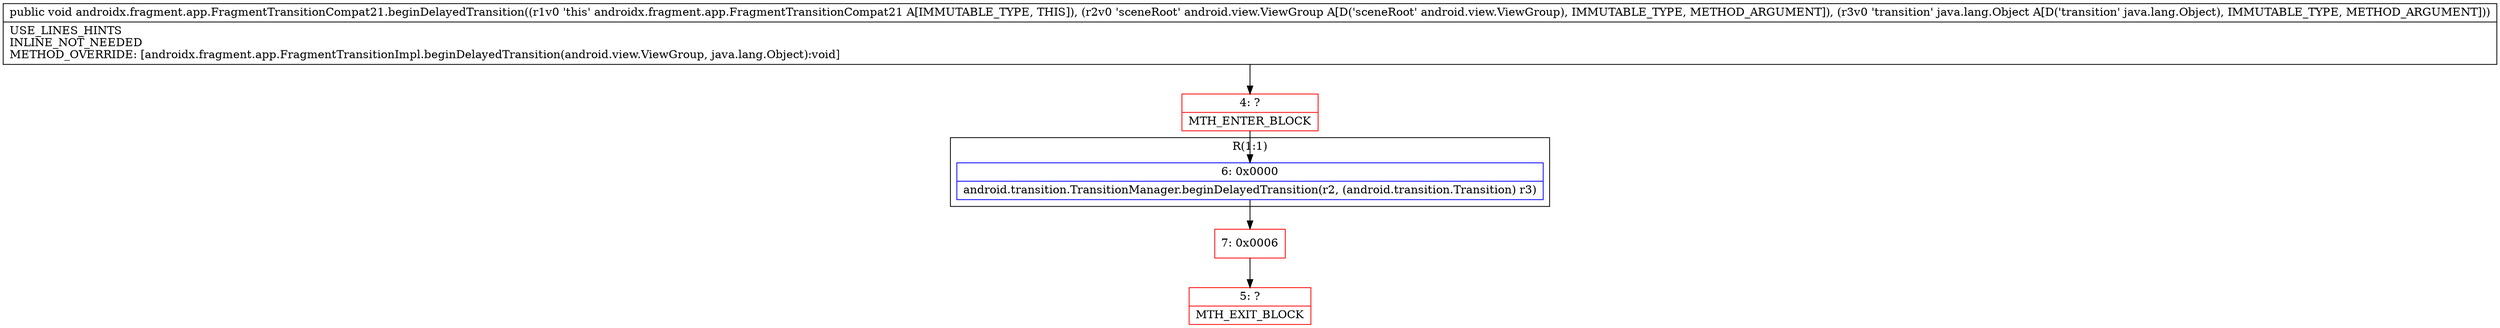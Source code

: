 digraph "CFG forandroidx.fragment.app.FragmentTransitionCompat21.beginDelayedTransition(Landroid\/view\/ViewGroup;Ljava\/lang\/Object;)V" {
subgraph cluster_Region_253214591 {
label = "R(1:1)";
node [shape=record,color=blue];
Node_6 [shape=record,label="{6\:\ 0x0000|android.transition.TransitionManager.beginDelayedTransition(r2, (android.transition.Transition) r3)\l}"];
}
Node_4 [shape=record,color=red,label="{4\:\ ?|MTH_ENTER_BLOCK\l}"];
Node_7 [shape=record,color=red,label="{7\:\ 0x0006}"];
Node_5 [shape=record,color=red,label="{5\:\ ?|MTH_EXIT_BLOCK\l}"];
MethodNode[shape=record,label="{public void androidx.fragment.app.FragmentTransitionCompat21.beginDelayedTransition((r1v0 'this' androidx.fragment.app.FragmentTransitionCompat21 A[IMMUTABLE_TYPE, THIS]), (r2v0 'sceneRoot' android.view.ViewGroup A[D('sceneRoot' android.view.ViewGroup), IMMUTABLE_TYPE, METHOD_ARGUMENT]), (r3v0 'transition' java.lang.Object A[D('transition' java.lang.Object), IMMUTABLE_TYPE, METHOD_ARGUMENT]))  | USE_LINES_HINTS\lINLINE_NOT_NEEDED\lMETHOD_OVERRIDE: [androidx.fragment.app.FragmentTransitionImpl.beginDelayedTransition(android.view.ViewGroup, java.lang.Object):void]\l}"];
MethodNode -> Node_4;Node_6 -> Node_7;
Node_4 -> Node_6;
Node_7 -> Node_5;
}


